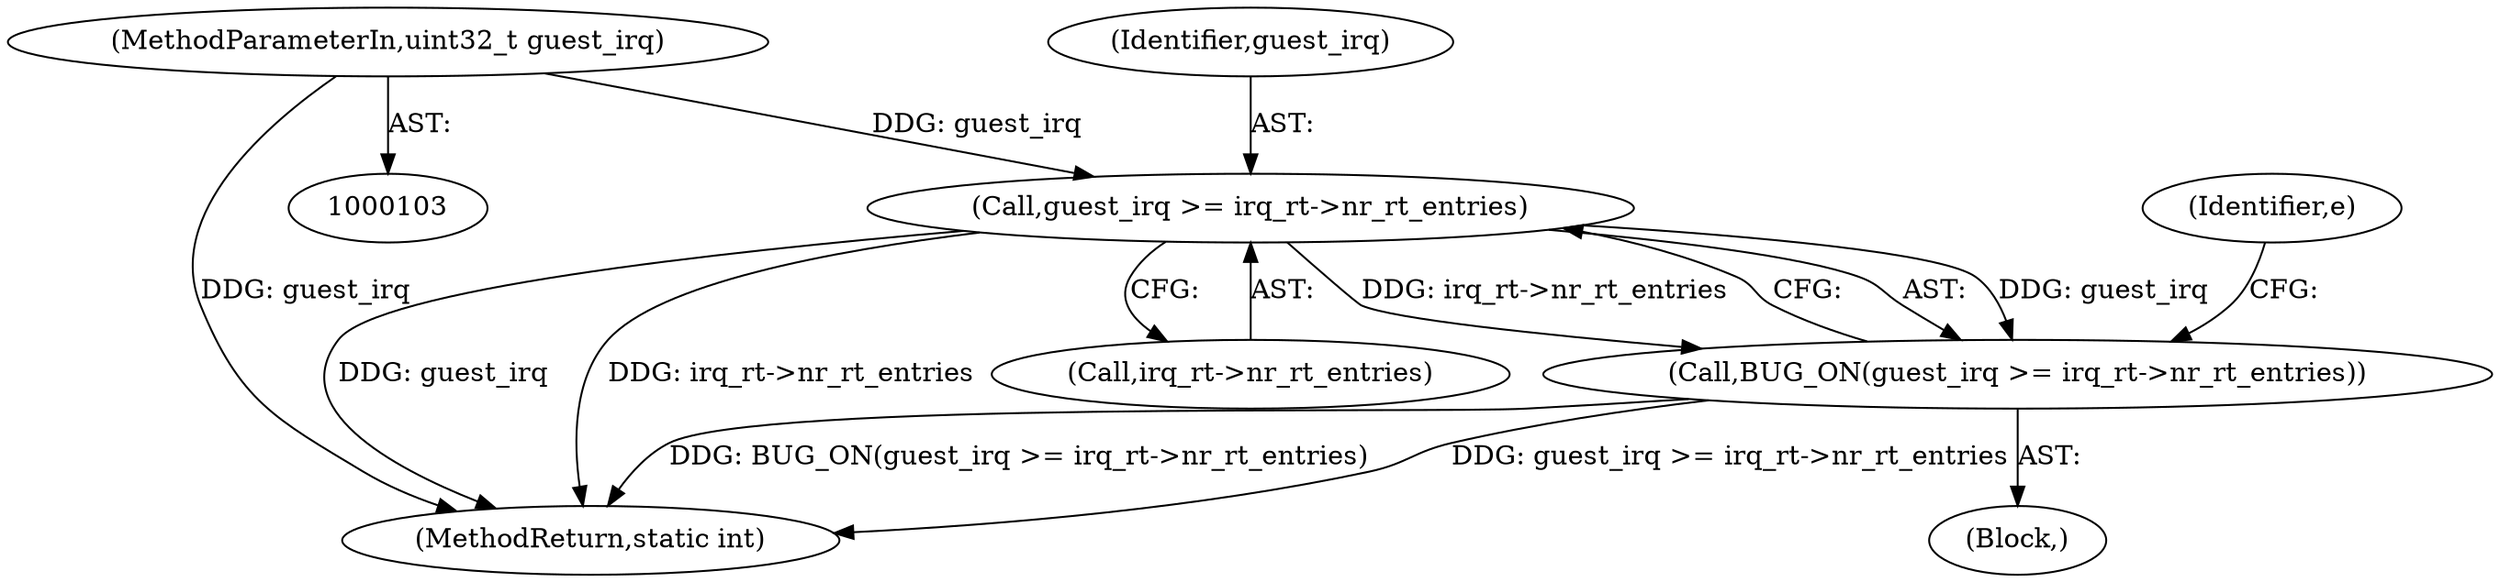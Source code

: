 digraph "1_linux_3a8b0677fc6180a467e26cc32ce6b0c09a32f9bb@del" {
"1000156" [label="(Call,guest_irq >= irq_rt->nr_rt_entries)"];
"1000106" [label="(MethodParameterIn,uint32_t guest_irq)"];
"1000155" [label="(Call,BUG_ON(guest_irq >= irq_rt->nr_rt_entries))"];
"1000156" [label="(Call,guest_irq >= irq_rt->nr_rt_entries)"];
"1000106" [label="(MethodParameterIn,uint32_t guest_irq)"];
"1000263" [label="(MethodReturn,static int)"];
"1000157" [label="(Identifier,guest_irq)"];
"1000158" [label="(Call,irq_rt->nr_rt_entries)"];
"1000155" [label="(Call,BUG_ON(guest_irq >= irq_rt->nr_rt_entries))"];
"1000165" [label="(Identifier,e)"];
"1000108" [label="(Block,)"];
"1000156" -> "1000155"  [label="AST: "];
"1000156" -> "1000158"  [label="CFG: "];
"1000157" -> "1000156"  [label="AST: "];
"1000158" -> "1000156"  [label="AST: "];
"1000155" -> "1000156"  [label="CFG: "];
"1000156" -> "1000263"  [label="DDG: guest_irq"];
"1000156" -> "1000263"  [label="DDG: irq_rt->nr_rt_entries"];
"1000156" -> "1000155"  [label="DDG: guest_irq"];
"1000156" -> "1000155"  [label="DDG: irq_rt->nr_rt_entries"];
"1000106" -> "1000156"  [label="DDG: guest_irq"];
"1000106" -> "1000103"  [label="AST: "];
"1000106" -> "1000263"  [label="DDG: guest_irq"];
"1000155" -> "1000108"  [label="AST: "];
"1000165" -> "1000155"  [label="CFG: "];
"1000155" -> "1000263"  [label="DDG: BUG_ON(guest_irq >= irq_rt->nr_rt_entries)"];
"1000155" -> "1000263"  [label="DDG: guest_irq >= irq_rt->nr_rt_entries"];
}
